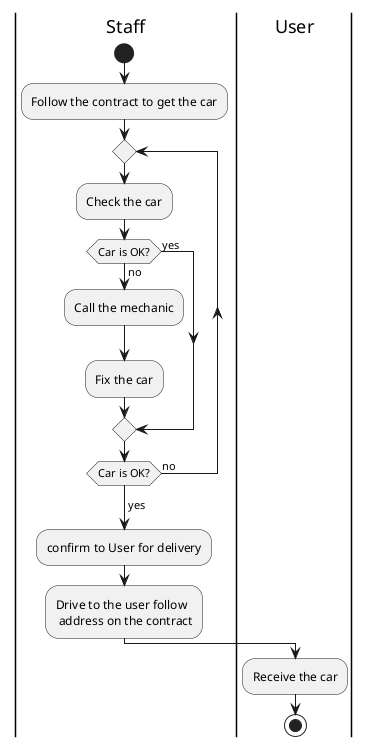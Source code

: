 @startuml
'https://plantuml.com/activity-diagram-beta
'Delivery car to user
|Staff|
start
:Follow the contract to get the car;
repeat
  :Check the car;
  if (Car is OK?) then (no)
    :Call the mechanic;
    :Fix the car;
  else (yes)
  endif
repeat while (Car is OK?) is (no)
-> yes;
:confirm to User for delivery;
:Drive to the user follow\n address on the contract;
|User|
:Receive the car;
stop
@enduml
